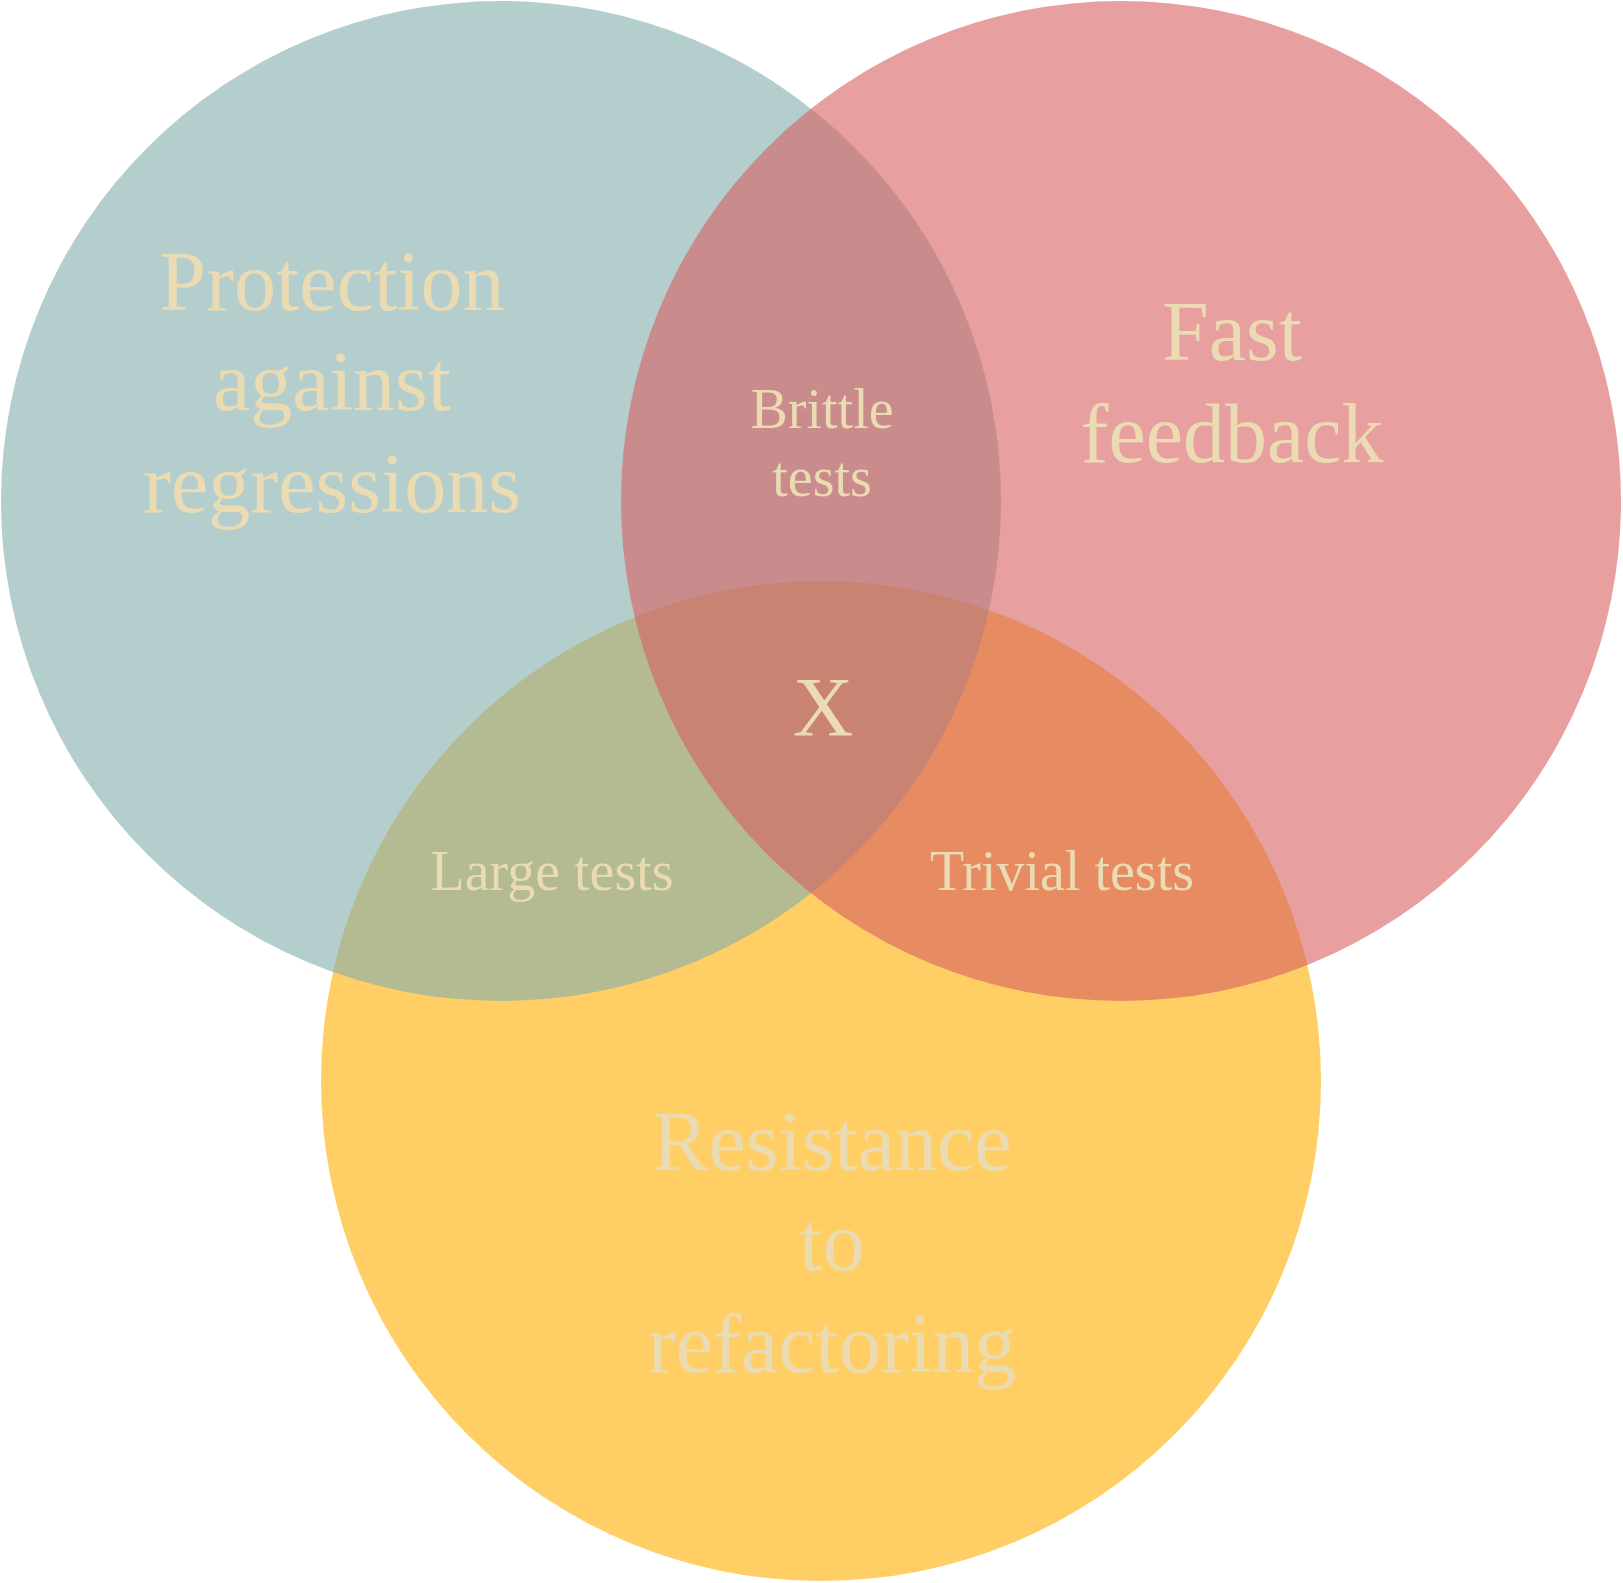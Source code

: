<mxfile version="12.6.2" type="device"><diagram id="3228e29e-7158-1315-38df-8450db1d8a1d" name="Page-1"><mxGraphModel dx="1662" dy="778" grid="1" gridSize="10" guides="1" tooltips="1" connect="1" arrows="1" fold="1" page="1" pageScale="1" pageWidth="1169" pageHeight="827" background="#ffffff" math="0" shadow="0" extFonts="Work Sans^https://fonts.googleapis.com/css?family=Work+Sans"><root><mxCell id="0"/><mxCell id="1" parent="0"/><mxCell id="21531" value="" style="ellipse;fillColor=#FFAF00;opacity=60;strokeColor=none;html=1;fontColor=#FFFFFF;" parent="1" vertex="1"><mxGeometry x="339.5" y="308.5" width="500" height="500" as="geometry"/></mxCell><mxCell id="21532" value="" style="ellipse;fillColor=#83adad;opacity=60;strokeColor=none;html=1;fontColor=#FFFFFF;" parent="1" vertex="1"><mxGeometry x="179.5" y="18.5" width="500" height="500" as="geometry"/></mxCell><mxCell id="21533" value="" style="ellipse;fillColor=#d75f5f;opacity=60;strokeColor=none;html=1;fontColor=#FFFFFF;" parent="1" vertex="1"><mxGeometry x="489.5" y="18.5" width="500" height="500" as="geometry"/></mxCell><mxCell id="21534" value="&lt;font style=&quot;font-size: 42px&quot;&gt;Protection against regressions&lt;/font&gt;" style="text;fontSize=24;align=center;verticalAlign=middle;html=1;fontColor=#ebdbb2;whiteSpace=wrap;fontFamily=Work Sans;FType=g;" parent="1" vertex="1"><mxGeometry x="200" y="120" width="289.5" height="178.5" as="geometry"/></mxCell><mxCell id="21535" value="Fast feedback" style="text;fontSize=42;align=center;verticalAlign=middle;html=1;fontColor=#EBDBB2;whiteSpace=wrap;fontFamily=Work Sans;FType=g;" parent="1" vertex="1"><mxGeometry x="699.5" y="120" width="190" height="178.5" as="geometry"/></mxCell><mxCell id="21536" value="Resistance to refactoring" style="text;fontSize=42;align=center;verticalAlign=middle;html=1;fontColor=#EBDBB2;whiteSpace=wrap;fontFamily=Work Sans;FType=g;" parent="1" vertex="1"><mxGeometry x="499.5" y="558.5" width="190" height="161.5" as="geometry"/></mxCell><mxCell id="21537" value="Brittle tests" style="text;align=center;html=1;fontColor=#EBDBB2;fontSize=28;fontFamily=Work Sans;FType=g;whiteSpace=wrap;" parent="1" vertex="1"><mxGeometry x="569.5" y="198.5" width="40" height="81.5" as="geometry"/></mxCell><mxCell id="21538" value="Large tests" style="text;align=center;html=1;fontColor=#EBDBB2;fontSize=28;fontFamily=Work Sans;FType=g;whiteSpace=wrap;" parent="1" vertex="1"><mxGeometry x="370" y="430" width="170" height="50" as="geometry"/></mxCell><mxCell id="21539" value="Trivial tests" style="text;align=center;html=1;fontColor=#EBDBB2;fontSize=28;fontFamily=Work Sans;FType=g;whiteSpace=wrap;" parent="1" vertex="1"><mxGeometry x="620" y="430" width="180" height="50" as="geometry"/></mxCell><mxCell id="21540" value="X" style="text;align=center;html=1;fontColor=#EBDBB2;fontSize=42;fontFamily=Work Sans;FType=g;" parent="1" vertex="1"><mxGeometry x="569.5" y="340" width="40" height="48.5" as="geometry"/></mxCell></root></mxGraphModel></diagram></mxfile>